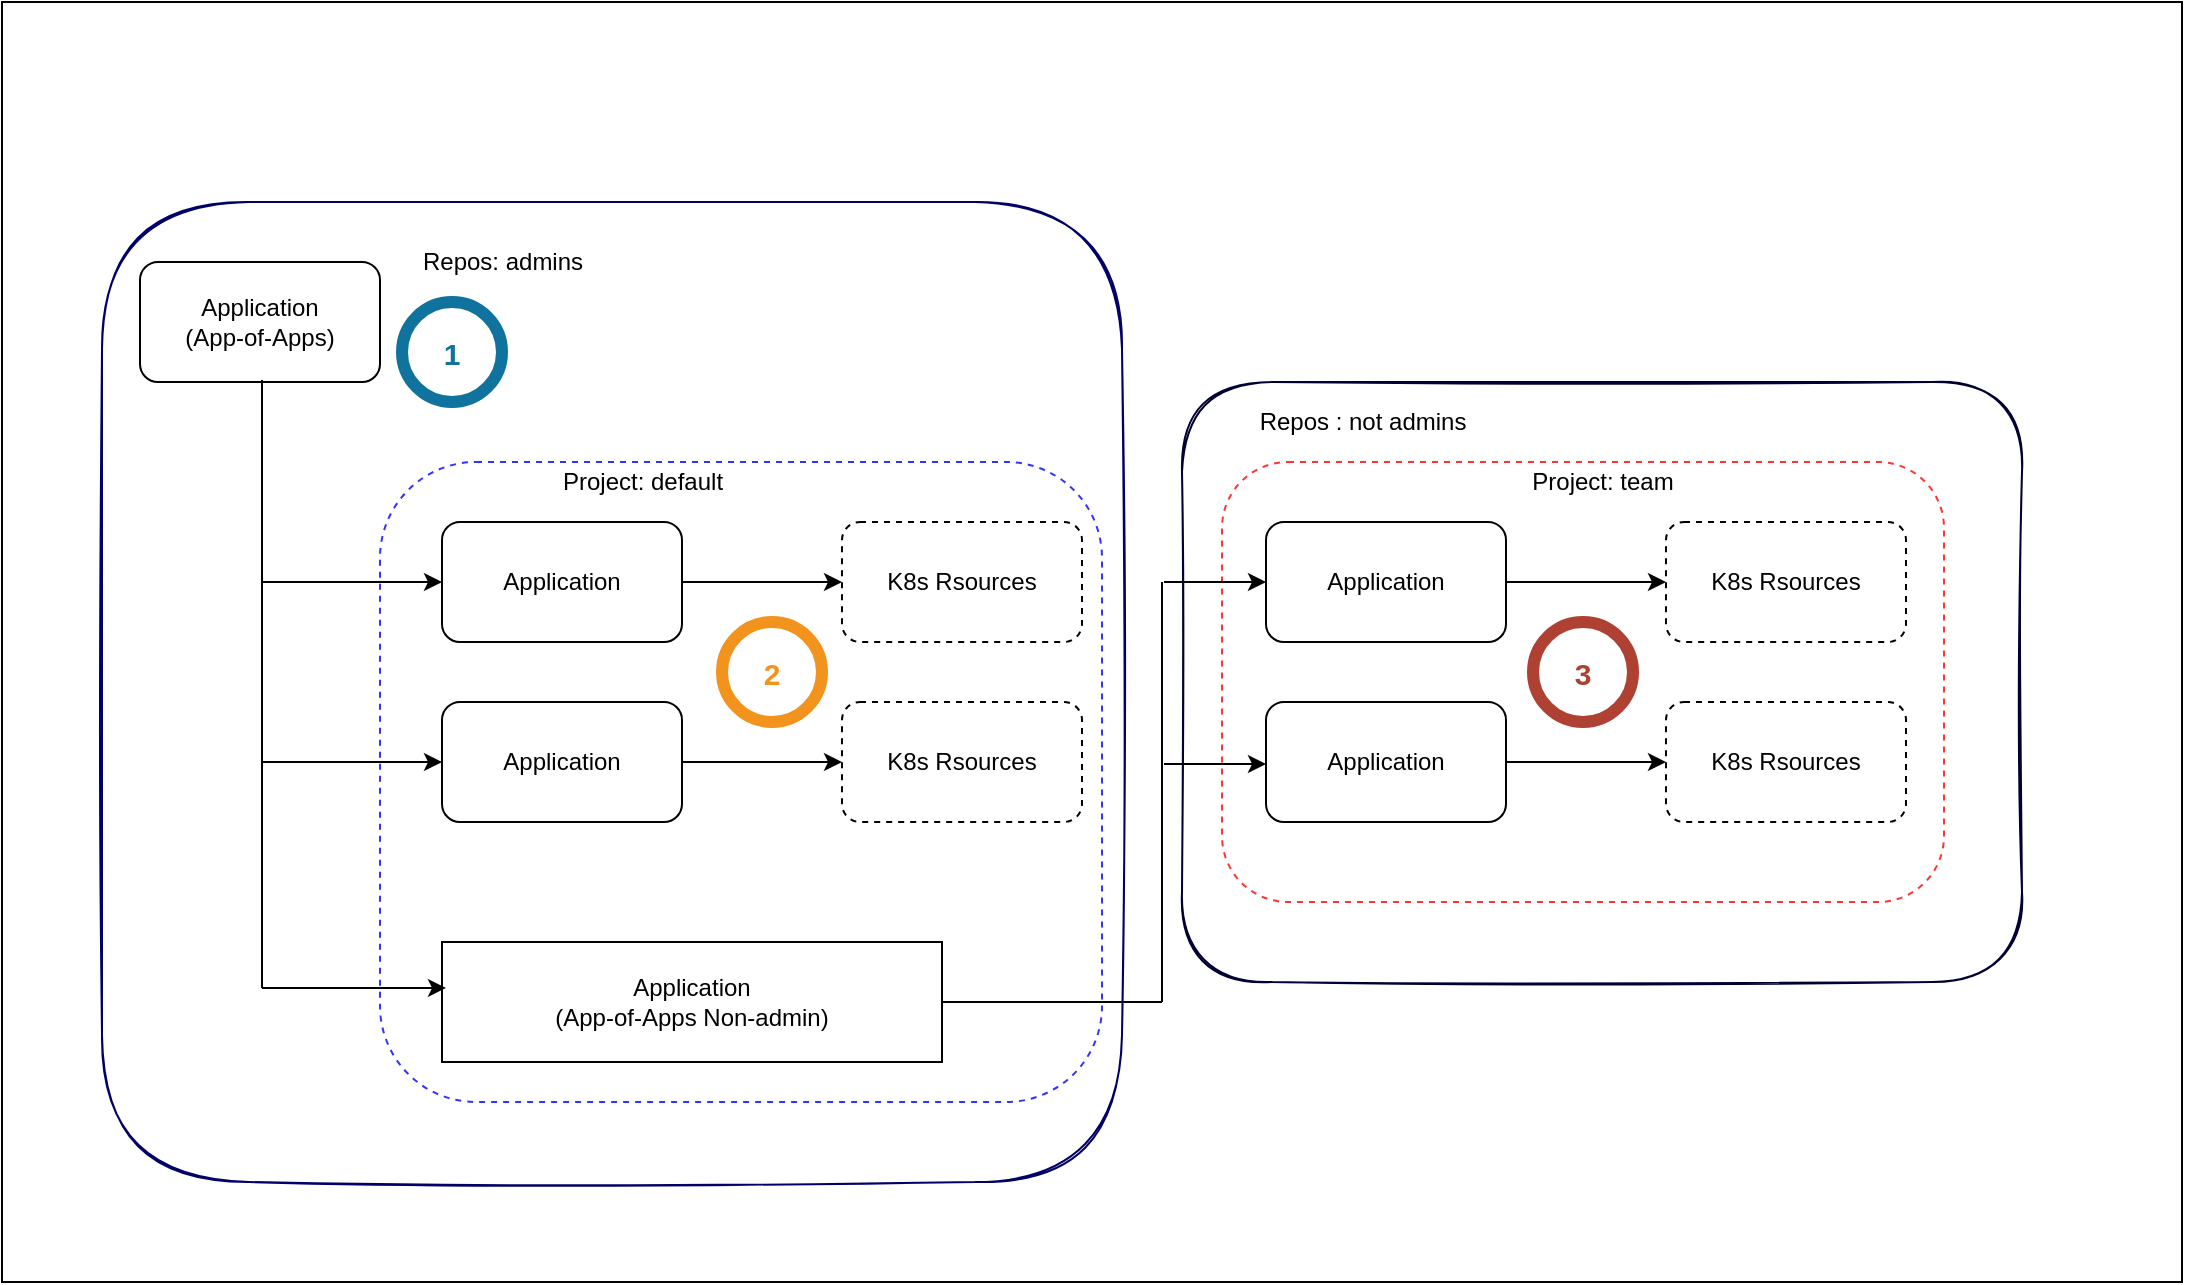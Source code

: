 <mxfile>
    <diagram id="-IIofgYd6Ng-EtnS4YGi" name="Page-1">
        <mxGraphModel dx="1296" dy="830" grid="1" gridSize="10" guides="1" tooltips="1" connect="1" arrows="1" fold="1" page="1" pageScale="1" pageWidth="850" pageHeight="1100" math="0" shadow="0">
            <root>
                <mxCell id="0"/>
                <mxCell id="1" parent="0"/>
                <mxCell id="105" value="" style="rounded=0;whiteSpace=wrap;html=1;" parent="1" vertex="1">
                    <mxGeometry x="140" y="80" width="1090" height="640" as="geometry"/>
                </mxCell>
                <mxCell id="101" value="" style="rounded=1;whiteSpace=wrap;html=1;strokeColor=#000033;glass=0;sketch=1;" parent="1" vertex="1">
                    <mxGeometry x="730" y="270" width="420" height="300" as="geometry"/>
                </mxCell>
                <mxCell id="100" value="" style="rounded=1;whiteSpace=wrap;html=1;strokeColor=#000066;sketch=1;shadow=0;" parent="1" vertex="1">
                    <mxGeometry x="190" y="180" width="510" height="490" as="geometry"/>
                </mxCell>
                <mxCell id="93" value="" style="rounded=1;whiteSpace=wrap;html=1;dashed=1;strokeColor=#FF3333;" parent="1" vertex="1">
                    <mxGeometry x="750" y="310" width="361" height="220" as="geometry"/>
                </mxCell>
                <mxCell id="85" value="" style="rounded=1;whiteSpace=wrap;html=1;dashed=1;strokeColor=#3333FF;" parent="1" vertex="1">
                    <mxGeometry x="329" y="310" width="361" height="320" as="geometry"/>
                </mxCell>
                <mxCell id="75" value="" style="edgeStyle=orthogonalEdgeStyle;rounded=0;orthogonalLoop=1;jettySize=auto;html=1;" parent="1" source="70" target="74" edge="1">
                    <mxGeometry relative="1" as="geometry"/>
                </mxCell>
                <mxCell id="70" value="Application" style="rounded=1;whiteSpace=wrap;html=1;" parent="1" vertex="1">
                    <mxGeometry x="360" y="340" width="120" height="60" as="geometry"/>
                </mxCell>
                <mxCell id="71" value="Application&lt;br&gt;(App-of-Apps)" style="rounded=1;whiteSpace=wrap;html=1;" parent="1" vertex="1">
                    <mxGeometry x="209" y="210" width="120" height="60" as="geometry"/>
                </mxCell>
                <mxCell id="72" value="" style="endArrow=none;html=1;entryX=0.575;entryY=1.033;entryDx=0;entryDy=0;entryPerimeter=0;" parent="1" edge="1">
                    <mxGeometry width="50" height="50" relative="1" as="geometry">
                        <mxPoint x="270" y="573" as="sourcePoint"/>
                        <mxPoint x="270" y="269" as="targetPoint"/>
                    </mxGeometry>
                </mxCell>
                <mxCell id="74" value="K8s Rsources" style="whiteSpace=wrap;html=1;rounded=1;dashed=1;" parent="1" vertex="1">
                    <mxGeometry x="560" y="340" width="120" height="60" as="geometry"/>
                </mxCell>
                <mxCell id="76" value="" style="endArrow=classic;html=1;entryX=0;entryY=0.5;entryDx=0;entryDy=0;" parent="1" target="70" edge="1">
                    <mxGeometry width="50" height="50" relative="1" as="geometry">
                        <mxPoint x="270" y="370" as="sourcePoint"/>
                        <mxPoint x="450" y="360" as="targetPoint"/>
                    </mxGeometry>
                </mxCell>
                <mxCell id="77" value="" style="edgeStyle=orthogonalEdgeStyle;rounded=0;orthogonalLoop=1;jettySize=auto;html=1;" parent="1" source="78" target="79" edge="1">
                    <mxGeometry relative="1" as="geometry"/>
                </mxCell>
                <mxCell id="78" value="Application" style="rounded=1;whiteSpace=wrap;html=1;" parent="1" vertex="1">
                    <mxGeometry x="360" y="430" width="120" height="60" as="geometry"/>
                </mxCell>
                <mxCell id="79" value="&lt;span&gt;K8s Rsources&lt;/span&gt;" style="whiteSpace=wrap;html=1;rounded=1;dashed=1;" parent="1" vertex="1">
                    <mxGeometry x="560" y="430" width="120" height="60" as="geometry"/>
                </mxCell>
                <mxCell id="80" value="" style="endArrow=classic;html=1;entryX=0;entryY=0.5;entryDx=0;entryDy=0;" parent="1" target="78" edge="1">
                    <mxGeometry width="50" height="50" relative="1" as="geometry">
                        <mxPoint x="270" y="460" as="sourcePoint"/>
                        <mxPoint x="450" y="560" as="targetPoint"/>
                    </mxGeometry>
                </mxCell>
                <mxCell id="81" value="Application&lt;br&gt;(App-of-Apps Non-admin)" style="rounded=0;whiteSpace=wrap;html=1;" parent="1" vertex="1">
                    <mxGeometry x="360" y="550" width="250" height="60" as="geometry"/>
                </mxCell>
                <mxCell id="82" value="" style="endArrow=classic;html=1;entryX=0.008;entryY=0.383;entryDx=0;entryDy=0;entryPerimeter=0;" parent="1" target="81" edge="1">
                    <mxGeometry width="50" height="50" relative="1" as="geometry">
                        <mxPoint x="270" y="573" as="sourcePoint"/>
                        <mxPoint x="350" y="570" as="targetPoint"/>
                    </mxGeometry>
                </mxCell>
                <mxCell id="87" value="" style="edgeStyle=orthogonalEdgeStyle;rounded=0;orthogonalLoop=1;jettySize=auto;html=1;" parent="1" source="88" target="89" edge="1">
                    <mxGeometry relative="1" as="geometry"/>
                </mxCell>
                <mxCell id="88" value="Application" style="rounded=1;whiteSpace=wrap;html=1;" parent="1" vertex="1">
                    <mxGeometry x="772" y="340" width="120" height="60" as="geometry"/>
                </mxCell>
                <mxCell id="89" value="K8s Rsources" style="whiteSpace=wrap;html=1;rounded=1;dashed=1;" parent="1" vertex="1">
                    <mxGeometry x="972" y="340" width="120" height="60" as="geometry"/>
                </mxCell>
                <mxCell id="90" value="" style="edgeStyle=orthogonalEdgeStyle;rounded=0;orthogonalLoop=1;jettySize=auto;html=1;" parent="1" source="91" target="92" edge="1">
                    <mxGeometry relative="1" as="geometry"/>
                </mxCell>
                <mxCell id="91" value="Application" style="rounded=1;whiteSpace=wrap;html=1;" parent="1" vertex="1">
                    <mxGeometry x="772" y="430" width="120" height="60" as="geometry"/>
                </mxCell>
                <mxCell id="92" value="K8s Rsources" style="whiteSpace=wrap;html=1;rounded=1;dashed=1;" parent="1" vertex="1">
                    <mxGeometry x="972" y="430" width="120" height="60" as="geometry"/>
                </mxCell>
                <mxCell id="94" value="" style="endArrow=none;html=1;" parent="1" edge="1">
                    <mxGeometry width="50" height="50" relative="1" as="geometry">
                        <mxPoint x="610" y="580" as="sourcePoint"/>
                        <mxPoint x="720" y="580" as="targetPoint"/>
                    </mxGeometry>
                </mxCell>
                <mxCell id="95" value="" style="endArrow=none;html=1;" parent="1" edge="1">
                    <mxGeometry width="50" height="50" relative="1" as="geometry">
                        <mxPoint x="720" y="370" as="sourcePoint"/>
                        <mxPoint x="720" y="580" as="targetPoint"/>
                    </mxGeometry>
                </mxCell>
                <mxCell id="96" value="" style="endArrow=classic;html=1;endSize=6;" parent="1" edge="1">
                    <mxGeometry width="50" height="50" relative="1" as="geometry">
                        <mxPoint x="721" y="370" as="sourcePoint"/>
                        <mxPoint x="772" y="370" as="targetPoint"/>
                    </mxGeometry>
                </mxCell>
                <mxCell id="97" value="" style="endArrow=classic;html=1;endSize=6;" parent="1" edge="1">
                    <mxGeometry width="50" height="50" relative="1" as="geometry">
                        <mxPoint x="721" y="461" as="sourcePoint"/>
                        <mxPoint x="772" y="461" as="targetPoint"/>
                    </mxGeometry>
                </mxCell>
                <mxCell id="98" value="Project: team" style="text;html=1;align=center;verticalAlign=middle;resizable=0;points=[];autosize=1;" parent="1" vertex="1">
                    <mxGeometry x="895" y="310" width="90" height="20" as="geometry"/>
                </mxCell>
                <mxCell id="99" value="Project: default" style="text;html=1;align=center;verticalAlign=middle;resizable=0;points=[];autosize=1;" parent="1" vertex="1">
                    <mxGeometry x="410" y="310" width="100" height="20" as="geometry"/>
                </mxCell>
                <mxCell id="102" value="Repos : not admins" style="text;html=1;align=center;verticalAlign=middle;resizable=0;points=[];autosize=1;" parent="1" vertex="1">
                    <mxGeometry x="760" y="280" width="120" height="20" as="geometry"/>
                </mxCell>
                <mxCell id="103" value="Repos: admins" style="text;html=1;align=center;verticalAlign=middle;resizable=0;points=[];autosize=1;" parent="1" vertex="1">
                    <mxGeometry x="340" y="200" width="100" height="20" as="geometry"/>
                </mxCell>
                <mxCell id="111" value="1" style="shape=ellipse;strokeWidth=6;strokeColor=#10739E;fontSize=15;html=0;fontStyle=1;fontColor=#10739E;" vertex="1" parent="1">
                    <mxGeometry x="340" y="230" width="50" height="50" as="geometry"/>
                </mxCell>
                <mxCell id="112" value="2" style="shape=ellipse;strokeWidth=6;strokeColor=#F2931E;fontSize=15;html=0;fontStyle=1;fontColor=#F2931E;" vertex="1" parent="1">
                    <mxGeometry x="500" y="390" width="50" height="50" as="geometry"/>
                </mxCell>
                <mxCell id="113" value="3" style="shape=ellipse;strokeWidth=6;strokeColor=#AE4132;fontSize=15;html=0;fontStyle=1;fontColor=#AE4132;" vertex="1" parent="1">
                    <mxGeometry x="905.5" y="390" width="50" height="50" as="geometry"/>
                </mxCell>
            </root>
        </mxGraphModel>
    </diagram>
</mxfile>